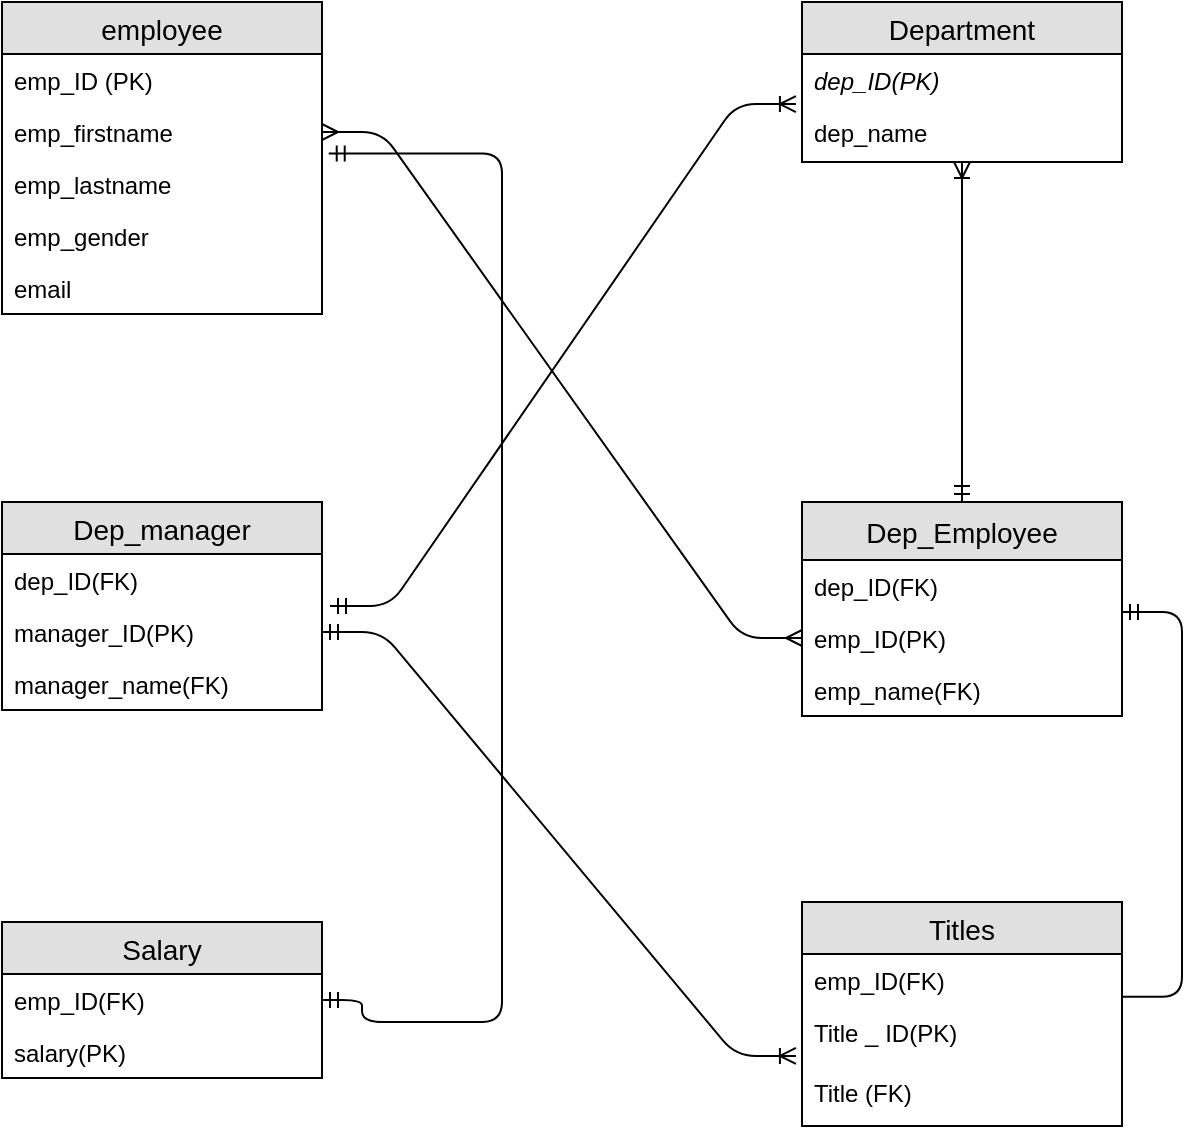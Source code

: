 <mxfile version="12.3.3" type="device" pages="1"><diagram id="B-Pu4qoIX8ACtvxnTcI3" name="Page-1"><mxGraphModel dx="1033" dy="517" grid="1" gridSize="10" guides="1" tooltips="1" connect="1" arrows="1" fold="1" page="1" pageScale="1" pageWidth="827" pageHeight="1169" math="0" shadow="0"><root><mxCell id="0"/><mxCell id="1" parent="0"/><mxCell id="R5tuI4YedSVYW6DB_Vkj-1" value="employee" style="swimlane;fontStyle=0;childLayout=stackLayout;horizontal=1;startSize=26;fillColor=#e0e0e0;horizontalStack=0;resizeParent=1;resizeParentMax=0;resizeLast=0;collapsible=1;marginBottom=0;swimlaneFillColor=#ffffff;align=center;fontSize=14;" vertex="1" parent="1"><mxGeometry x="20" y="20" width="160" height="156" as="geometry"/></mxCell><mxCell id="R5tuI4YedSVYW6DB_Vkj-2" value="emp_ID (PK)" style="text;strokeColor=none;fillColor=none;spacingLeft=4;spacingRight=4;overflow=hidden;rotatable=0;points=[[0,0.5],[1,0.5]];portConstraint=eastwest;fontSize=12;" vertex="1" parent="R5tuI4YedSVYW6DB_Vkj-1"><mxGeometry y="26" width="160" height="26" as="geometry"/></mxCell><mxCell id="R5tuI4YedSVYW6DB_Vkj-3" value="emp_firstname" style="text;strokeColor=none;fillColor=none;spacingLeft=4;spacingRight=4;overflow=hidden;rotatable=0;points=[[0,0.5],[1,0.5]];portConstraint=eastwest;fontSize=12;" vertex="1" parent="R5tuI4YedSVYW6DB_Vkj-1"><mxGeometry y="52" width="160" height="26" as="geometry"/></mxCell><mxCell id="R5tuI4YedSVYW6DB_Vkj-26" value="emp_lastname" style="text;strokeColor=none;fillColor=none;spacingLeft=4;spacingRight=4;overflow=hidden;rotatable=0;points=[[0,0.5],[1,0.5]];portConstraint=eastwest;fontSize=12;" vertex="1" parent="R5tuI4YedSVYW6DB_Vkj-1"><mxGeometry y="78" width="160" height="26" as="geometry"/></mxCell><mxCell id="R5tuI4YedSVYW6DB_Vkj-27" value="emp_gender" style="text;strokeColor=none;fillColor=none;spacingLeft=4;spacingRight=4;overflow=hidden;rotatable=0;points=[[0,0.5],[1,0.5]];portConstraint=eastwest;fontSize=12;" vertex="1" parent="R5tuI4YedSVYW6DB_Vkj-1"><mxGeometry y="104" width="160" height="26" as="geometry"/></mxCell><mxCell id="R5tuI4YedSVYW6DB_Vkj-29" value="email" style="text;strokeColor=none;fillColor=none;spacingLeft=4;spacingRight=4;overflow=hidden;rotatable=0;points=[[0,0.5],[1,0.5]];portConstraint=eastwest;fontSize=12;" vertex="1" parent="R5tuI4YedSVYW6DB_Vkj-1"><mxGeometry y="130" width="160" height="26" as="geometry"/></mxCell><mxCell id="R5tuI4YedSVYW6DB_Vkj-5" value="Department" style="swimlane;fontStyle=0;childLayout=stackLayout;horizontal=1;startSize=26;fillColor=#e0e0e0;horizontalStack=0;resizeParent=1;resizeParentMax=0;resizeLast=0;collapsible=1;marginBottom=0;swimlaneFillColor=#ffffff;align=center;fontSize=14;" vertex="1" parent="1"><mxGeometry x="420" y="20" width="160" height="80" as="geometry"/></mxCell><mxCell id="R5tuI4YedSVYW6DB_Vkj-6" value="dep_ID(PK)" style="text;strokeColor=none;fillColor=none;spacingLeft=4;spacingRight=4;overflow=hidden;rotatable=0;points=[[0,0.5],[1,0.5]];portConstraint=eastwest;fontSize=12;fontStyle=2" vertex="1" parent="R5tuI4YedSVYW6DB_Vkj-5"><mxGeometry y="26" width="160" height="26" as="geometry"/></mxCell><mxCell id="R5tuI4YedSVYW6DB_Vkj-7" value="dep_name" style="text;strokeColor=none;fillColor=none;spacingLeft=4;spacingRight=4;overflow=hidden;rotatable=0;points=[[0,0.5],[1,0.5]];portConstraint=eastwest;fontSize=12;" vertex="1" parent="R5tuI4YedSVYW6DB_Vkj-5"><mxGeometry y="52" width="160" height="28" as="geometry"/></mxCell><mxCell id="R5tuI4YedSVYW6DB_Vkj-9" value="Dep_manager" style="swimlane;fontStyle=0;childLayout=stackLayout;horizontal=1;startSize=26;fillColor=#e0e0e0;horizontalStack=0;resizeParent=1;resizeParentMax=0;resizeLast=0;collapsible=1;marginBottom=0;swimlaneFillColor=#ffffff;align=center;fontSize=14;" vertex="1" parent="1"><mxGeometry x="20" y="270" width="160" height="104" as="geometry"/></mxCell><mxCell id="R5tuI4YedSVYW6DB_Vkj-10" value="dep_ID(FK)" style="text;strokeColor=none;fillColor=none;spacingLeft=4;spacingRight=4;overflow=hidden;rotatable=0;points=[[0,0.5],[1,0.5]];portConstraint=eastwest;fontSize=12;" vertex="1" parent="R5tuI4YedSVYW6DB_Vkj-9"><mxGeometry y="26" width="160" height="26" as="geometry"/></mxCell><mxCell id="R5tuI4YedSVYW6DB_Vkj-11" value="manager_ID(PK)" style="text;strokeColor=none;fillColor=none;spacingLeft=4;spacingRight=4;overflow=hidden;rotatable=0;points=[[0,0.5],[1,0.5]];portConstraint=eastwest;fontSize=12;" vertex="1" parent="R5tuI4YedSVYW6DB_Vkj-9"><mxGeometry y="52" width="160" height="26" as="geometry"/></mxCell><mxCell id="R5tuI4YedSVYW6DB_Vkj-30" value="manager_name(FK)" style="text;strokeColor=none;fillColor=none;spacingLeft=4;spacingRight=4;overflow=hidden;rotatable=0;points=[[0,0.5],[1,0.5]];portConstraint=eastwest;fontSize=12;" vertex="1" parent="R5tuI4YedSVYW6DB_Vkj-9"><mxGeometry y="78" width="160" height="26" as="geometry"/></mxCell><mxCell id="R5tuI4YedSVYW6DB_Vkj-13" value="Dep_Employee" style="swimlane;fontStyle=0;childLayout=stackLayout;horizontal=1;startSize=29;fillColor=#e0e0e0;horizontalStack=0;resizeParent=1;resizeParentMax=0;resizeLast=0;collapsible=1;marginBottom=0;swimlaneFillColor=#ffffff;align=center;fontSize=14;" vertex="1" parent="1"><mxGeometry x="420" y="270" width="160" height="107" as="geometry"/></mxCell><mxCell id="R5tuI4YedSVYW6DB_Vkj-15" value="dep_ID(FK)" style="text;strokeColor=none;fillColor=none;spacingLeft=4;spacingRight=4;overflow=hidden;rotatable=0;points=[[0,0.5],[1,0.5]];portConstraint=eastwest;fontSize=12;" vertex="1" parent="R5tuI4YedSVYW6DB_Vkj-13"><mxGeometry y="29" width="160" height="26" as="geometry"/></mxCell><mxCell id="R5tuI4YedSVYW6DB_Vkj-35" value="" style="edgeStyle=entityRelationEdgeStyle;fontSize=12;html=1;endArrow=ERoneToMany;startArrow=ERmandOne;entryX=0.006;entryY=0.823;entryDx=0;entryDy=0;entryPerimeter=0;" edge="1" parent="R5tuI4YedSVYW6DB_Vkj-13" target="R5tuI4YedSVYW6DB_Vkj-22"><mxGeometry width="100" height="100" relative="1" as="geometry"><mxPoint x="160" y="55" as="sourcePoint"/><mxPoint x="-10" y="250" as="targetPoint"/></mxGeometry></mxCell><mxCell id="R5tuI4YedSVYW6DB_Vkj-14" value="emp_ID(PK)" style="text;strokeColor=none;fillColor=none;spacingLeft=4;spacingRight=4;overflow=hidden;rotatable=0;points=[[0,0.5],[1,0.5]];portConstraint=eastwest;fontSize=12;" vertex="1" parent="R5tuI4YedSVYW6DB_Vkj-13"><mxGeometry y="55" width="160" height="26" as="geometry"/></mxCell><mxCell id="R5tuI4YedSVYW6DB_Vkj-31" value="emp_name(FK)" style="text;strokeColor=none;fillColor=none;spacingLeft=4;spacingRight=4;overflow=hidden;rotatable=0;points=[[0,0.5],[1,0.5]];portConstraint=eastwest;fontSize=12;" vertex="1" parent="R5tuI4YedSVYW6DB_Vkj-13"><mxGeometry y="81" width="160" height="26" as="geometry"/></mxCell><mxCell id="R5tuI4YedSVYW6DB_Vkj-17" value="Salary" style="swimlane;fontStyle=0;childLayout=stackLayout;horizontal=1;startSize=26;fillColor=#e0e0e0;horizontalStack=0;resizeParent=1;resizeParentMax=0;resizeLast=0;collapsible=1;marginBottom=0;swimlaneFillColor=#ffffff;align=center;fontSize=14;" vertex="1" parent="1"><mxGeometry x="20" y="480" width="160" height="78" as="geometry"/></mxCell><mxCell id="R5tuI4YedSVYW6DB_Vkj-18" value="emp_ID(FK)" style="text;strokeColor=none;fillColor=none;spacingLeft=4;spacingRight=4;overflow=hidden;rotatable=0;points=[[0,0.5],[1,0.5]];portConstraint=eastwest;fontSize=12;" vertex="1" parent="R5tuI4YedSVYW6DB_Vkj-17"><mxGeometry y="26" width="160" height="26" as="geometry"/></mxCell><mxCell id="R5tuI4YedSVYW6DB_Vkj-19" value="salary(PK)" style="text;strokeColor=none;fillColor=none;spacingLeft=4;spacingRight=4;overflow=hidden;rotatable=0;points=[[0,0.5],[1,0.5]];portConstraint=eastwest;fontSize=12;" vertex="1" parent="R5tuI4YedSVYW6DB_Vkj-17"><mxGeometry y="52" width="160" height="26" as="geometry"/></mxCell><mxCell id="R5tuI4YedSVYW6DB_Vkj-21" value="Titles" style="swimlane;fontStyle=0;childLayout=stackLayout;horizontal=1;startSize=26;fillColor=#e0e0e0;horizontalStack=0;resizeParent=1;resizeParentMax=0;resizeLast=0;collapsible=1;marginBottom=0;swimlaneFillColor=#ffffff;align=center;fontSize=14;" vertex="1" parent="1"><mxGeometry x="420" y="470" width="160" height="112" as="geometry"/></mxCell><mxCell id="R5tuI4YedSVYW6DB_Vkj-22" value="emp_ID(FK)" style="text;strokeColor=none;fillColor=none;spacingLeft=4;spacingRight=4;overflow=hidden;rotatable=0;points=[[0,0.5],[1,0.5]];portConstraint=eastwest;fontSize=12;" vertex="1" parent="R5tuI4YedSVYW6DB_Vkj-21"><mxGeometry y="26" width="160" height="26" as="geometry"/></mxCell><mxCell id="R5tuI4YedSVYW6DB_Vkj-23" value="Title _ ID(PK)" style="text;strokeColor=none;fillColor=none;spacingLeft=4;spacingRight=4;overflow=hidden;rotatable=0;points=[[0,0.5],[1,0.5]];portConstraint=eastwest;fontSize=12;" vertex="1" parent="R5tuI4YedSVYW6DB_Vkj-21"><mxGeometry y="52" width="160" height="30" as="geometry"/></mxCell><mxCell id="R5tuI4YedSVYW6DB_Vkj-32" value="Title (FK)" style="text;strokeColor=none;fillColor=none;spacingLeft=4;spacingRight=4;overflow=hidden;rotatable=0;points=[[0,0.5],[1,0.5]];portConstraint=eastwest;fontSize=12;" vertex="1" parent="R5tuI4YedSVYW6DB_Vkj-21"><mxGeometry y="82" width="160" height="30" as="geometry"/></mxCell><mxCell id="R5tuI4YedSVYW6DB_Vkj-36" value="" style="edgeStyle=entityRelationEdgeStyle;fontSize=12;html=1;endArrow=ERoneToMany;startArrow=ERmandOne;exitX=1;exitY=0.5;exitDx=0;exitDy=0;entryX=-0.019;entryY=0.833;entryDx=0;entryDy=0;entryPerimeter=0;" edge="1" parent="1" source="R5tuI4YedSVYW6DB_Vkj-11" target="R5tuI4YedSVYW6DB_Vkj-23"><mxGeometry width="100" height="100" relative="1" as="geometry"><mxPoint x="240" y="440" as="sourcePoint"/><mxPoint x="340" y="200" as="targetPoint"/></mxGeometry></mxCell><mxCell id="R5tuI4YedSVYW6DB_Vkj-40" value="" style="fontSize=12;html=1;endArrow=ERmandOne;startArrow=ERmandOne;exitX=1.021;exitY=-0.085;exitDx=0;exitDy=0;exitPerimeter=0;edgeStyle=orthogonalEdgeStyle;entryX=1;entryY=0.5;entryDx=0;entryDy=0;" edge="1" parent="1" source="R5tuI4YedSVYW6DB_Vkj-26" target="R5tuI4YedSVYW6DB_Vkj-18"><mxGeometry width="100" height="100" relative="1" as="geometry"><mxPoint x="230" y="270" as="sourcePoint"/><mxPoint x="240" y="530" as="targetPoint"/><Array as="points"><mxPoint x="270" y="96"/><mxPoint x="270" y="530"/><mxPoint x="200" y="530"/><mxPoint x="200" y="519"/></Array></mxGeometry></mxCell><mxCell id="R5tuI4YedSVYW6DB_Vkj-42" value="" style="edgeStyle=entityRelationEdgeStyle;fontSize=12;html=1;endArrow=ERmany;startArrow=ERmany;exitX=1;exitY=0.5;exitDx=0;exitDy=0;entryX=0;entryY=0.5;entryDx=0;entryDy=0;" edge="1" parent="1" source="R5tuI4YedSVYW6DB_Vkj-3" target="R5tuI4YedSVYW6DB_Vkj-14"><mxGeometry width="100" height="100" relative="1" as="geometry"><mxPoint x="190" y="80" as="sourcePoint"/><mxPoint x="410" y="330" as="targetPoint"/></mxGeometry></mxCell><mxCell id="R5tuI4YedSVYW6DB_Vkj-38" value="" style="edgeStyle=orthogonalEdgeStyle;fontSize=12;html=1;endArrow=ERoneToMany;startArrow=ERmandOne;" edge="1" parent="1" source="R5tuI4YedSVYW6DB_Vkj-13"><mxGeometry width="100" height="100" relative="1" as="geometry"><mxPoint x="600" y="229" as="sourcePoint"/><mxPoint x="500" y="100" as="targetPoint"/><Array as="points"/></mxGeometry></mxCell><mxCell id="R5tuI4YedSVYW6DB_Vkj-44" value="" style="edgeStyle=entityRelationEdgeStyle;fontSize=12;html=1;endArrow=ERoneToMany;startArrow=ERmandOne;entryX=-0.019;entryY=0.962;entryDx=0;entryDy=0;entryPerimeter=0;" edge="1" parent="1" target="R5tuI4YedSVYW6DB_Vkj-6"><mxGeometry width="100" height="100" relative="1" as="geometry"><mxPoint x="184" y="322" as="sourcePoint"/><mxPoint x="410" y="70" as="targetPoint"/></mxGeometry></mxCell></root></mxGraphModel></diagram></mxfile>